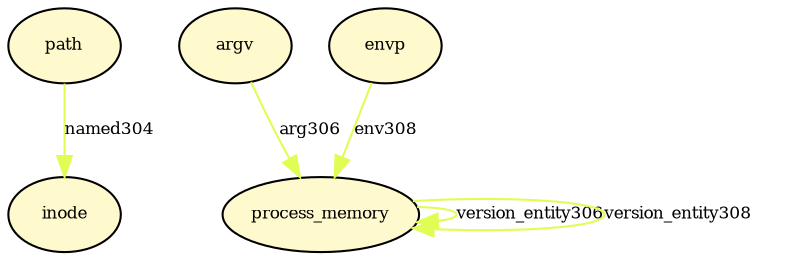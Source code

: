 digraph RGL__DirectedAdjacencyGraph {path[fontsize = 8,label = "path",shape = ellipse, fillcolor="#fffacd", style = filled]

inode[fontsize = 8,label = "inode",shape = ellipse, fillcolor="#fffacd", style = filled]

path -> inode[fontsize = 8,label = "named304", color="#e0fd54"]

process_memory[fontsize = 8,label = "process_memory",shape = ellipse, fillcolor="#fffacd", style = filled]

process_memory -> process_memory[fontsize = 8,label = "version_entity306", color="#e0fd54"]

argv[fontsize = 8,label = "argv",shape = ellipse, fillcolor="#fffacd", style = filled]

argv -> process_memory[fontsize = 8,label = "arg306", color="#e0fd54"]

process_memory -> process_memory[fontsize = 8,label = "version_entity308", color="#e0fd54"]

envp[fontsize = 8,label = "envp",shape = ellipse, fillcolor="#fffacd", style = filled]

envp -> process_memory[fontsize = 8,label = "env308", color="#e0fd54"]

}